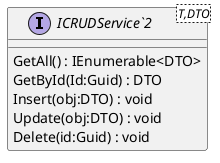 @startuml
interface "ICRUDService`2"<T,DTO> {
    GetAll() : IEnumerable<DTO>
    GetById(Id:Guid) : DTO
    Insert(obj:DTO) : void
    Update(obj:DTO) : void
    Delete(id:Guid) : void
}
@enduml

